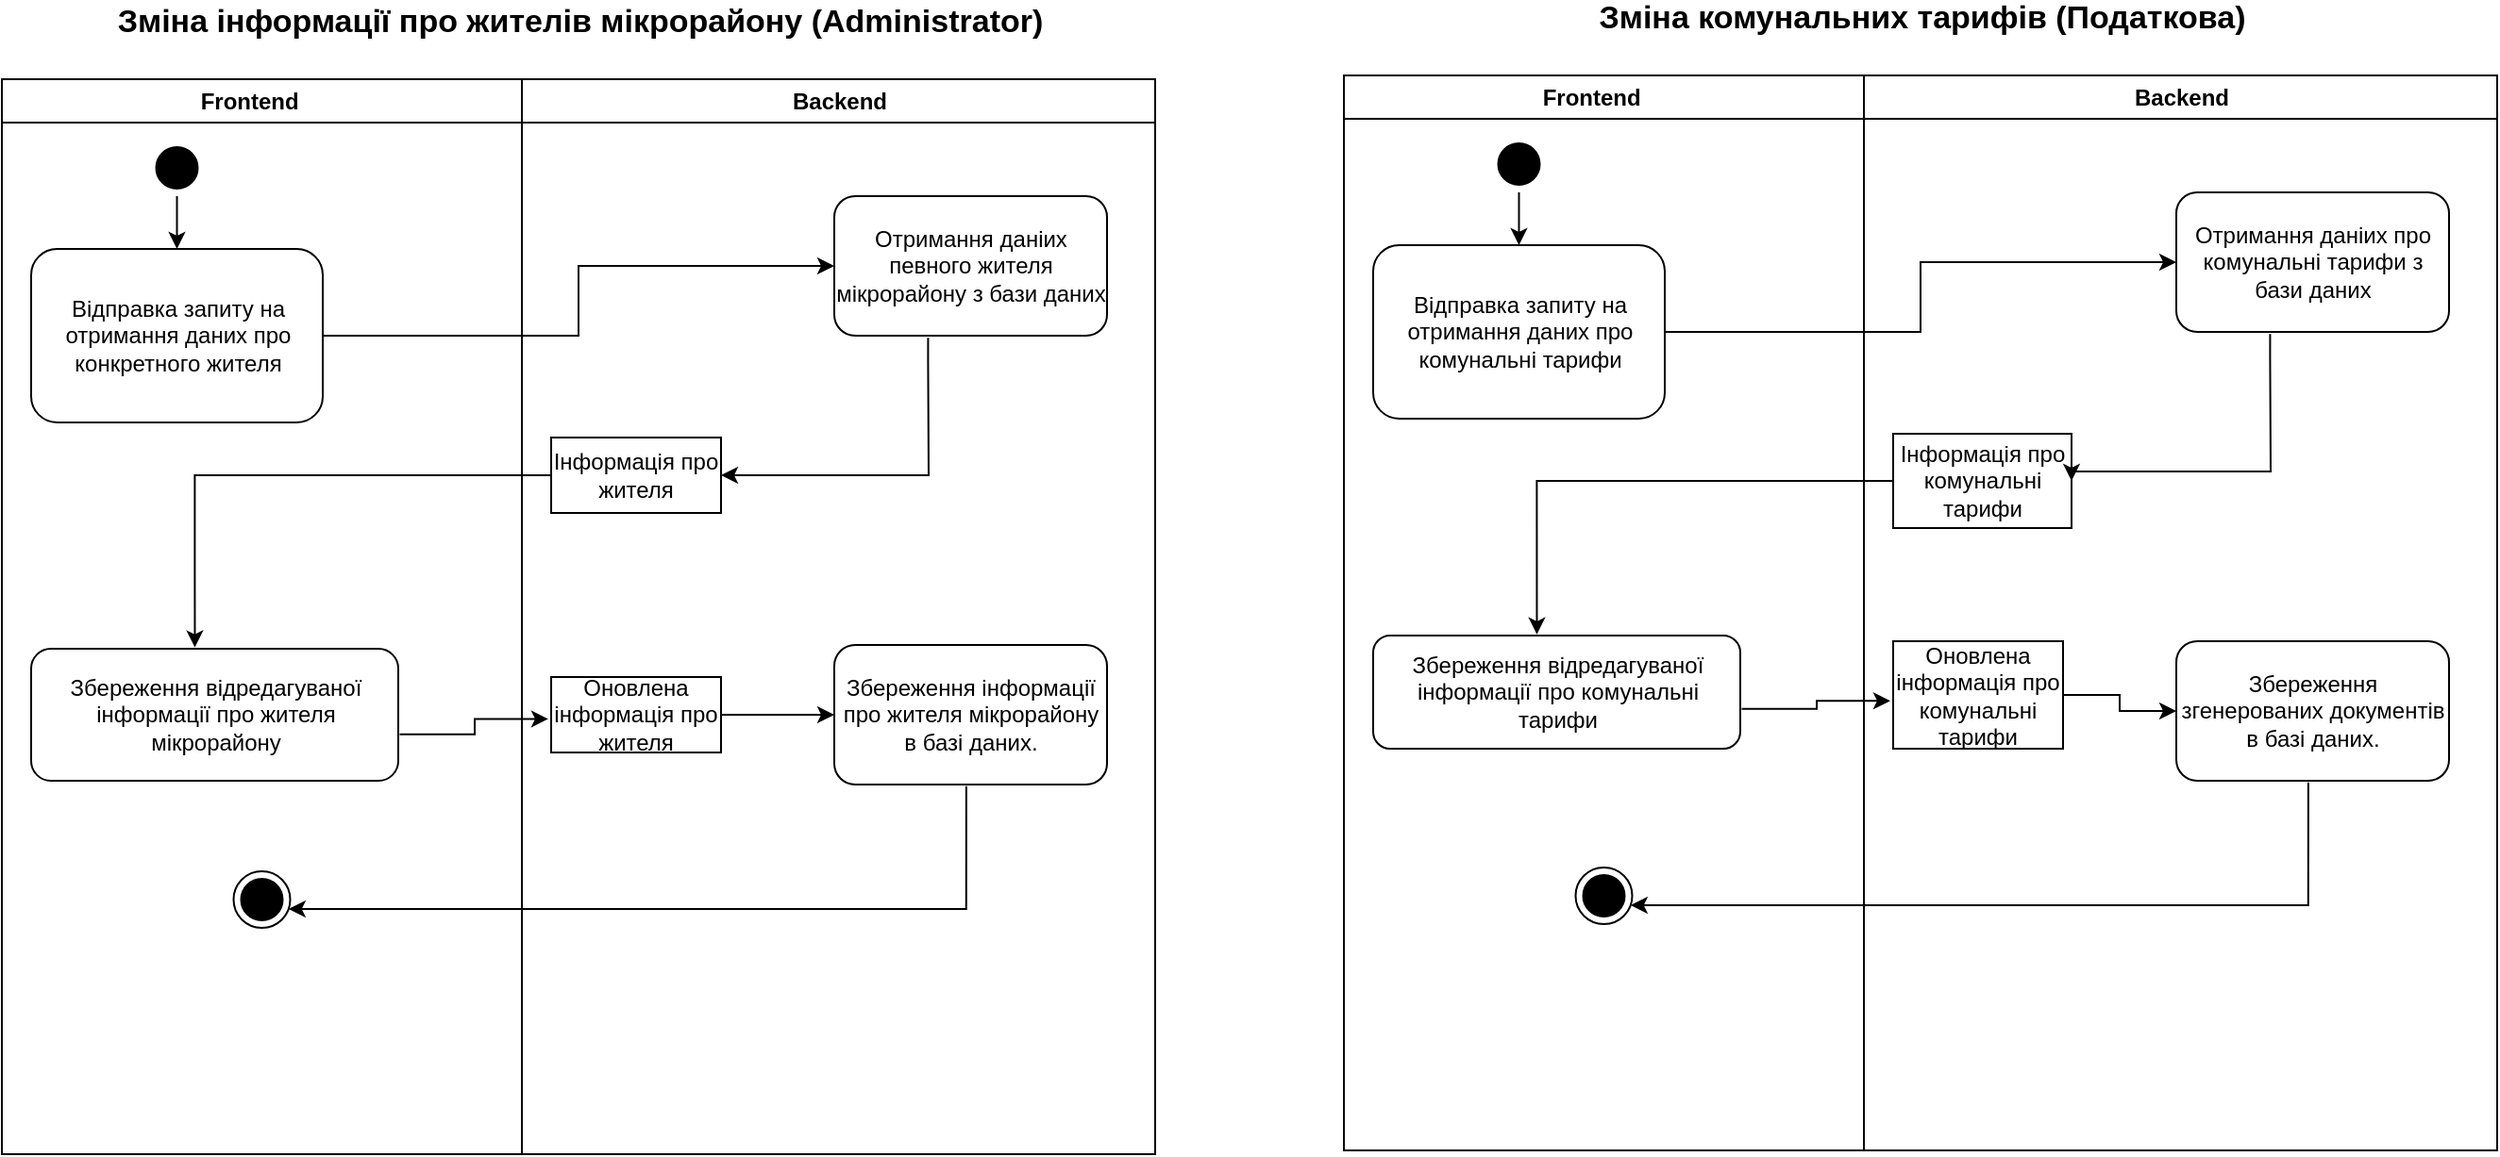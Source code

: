 <mxfile>
    <diagram name="Page-1" id="e7e014a7-5840-1c2e-5031-d8a46d1fe8dd">
        <mxGraphModel dx="1042" dy="604" grid="1" gridSize="10" guides="1" tooltips="1" connect="1" arrows="1" fold="1" page="1" pageScale="1" pageWidth="1169" pageHeight="826" background="none" math="0" shadow="0">
            <root>
                <mxCell id="0"/>
                <mxCell id="1" parent="0"/>
                <mxCell id="2" value="Frontend    " style="swimlane;whiteSpace=wrap;startSize=23;" parent="1" vertex="1">
                    <mxGeometry x="319" y="150" width="275.5" height="570" as="geometry"/>
                </mxCell>
                <mxCell id="3yE0dujbgpgNxI3G2Y4M-50" style="edgeStyle=orthogonalEdgeStyle;rounded=0;orthogonalLoop=1;jettySize=auto;html=1;exitX=0.5;exitY=1;exitDx=0;exitDy=0;entryX=0.5;entryY=0;entryDx=0;entryDy=0;" parent="2" source="5" target="3yE0dujbgpgNxI3G2Y4M-42" edge="1">
                    <mxGeometry relative="1" as="geometry"/>
                </mxCell>
                <mxCell id="5" value="" style="ellipse;shape=startState;fillColor=#000000;strokeColor=#000000;" parent="2" vertex="1">
                    <mxGeometry x="77.75" y="32" width="30" height="30" as="geometry"/>
                </mxCell>
                <mxCell id="3yE0dujbgpgNxI3G2Y4M-42" value="Відправка запиту на отримання даних про конкретного жителя" style="rounded=1;whiteSpace=wrap;html=1;" parent="2" vertex="1">
                    <mxGeometry x="15.5" y="90" width="154.5" height="92" as="geometry"/>
                </mxCell>
                <mxCell id="38" value="" style="ellipse;shape=endState;fillColor=#000000;strokeColor=#000000;" parent="2" vertex="1">
                    <mxGeometry x="122.75" y="420" width="30" height="30" as="geometry"/>
                </mxCell>
                <mxCell id="3yE0dujbgpgNxI3G2Y4M-48" value="Збереження відредагуваної інформації про жителя мікрорайону" style="rounded=1;whiteSpace=wrap;html=1;" parent="2" vertex="1">
                    <mxGeometry x="15.5" y="302" width="194.5" height="70" as="geometry"/>
                </mxCell>
                <mxCell id="4" value="Backend" style="swimlane;whiteSpace=wrap" parent="1" vertex="1">
                    <mxGeometry x="594.5" y="150" width="335.5" height="570" as="geometry"/>
                </mxCell>
                <mxCell id="3yE0dujbgpgNxI3G2Y4M-56" value="Збереження інформації про жителя мікрорайону в базі даних." style="rounded=1;whiteSpace=wrap;html=1;" parent="4" vertex="1">
                    <mxGeometry x="165.5" y="300" width="144.5" height="74" as="geometry"/>
                </mxCell>
                <mxCell id="3yE0dujbgpgNxI3G2Y4M-45" value="Отримання даніих певного жителя мікрорайону з бази даних" style="rounded=1;whiteSpace=wrap;html=1;" parent="4" vertex="1">
                    <mxGeometry x="165.5" y="62" width="144.5" height="74" as="geometry"/>
                </mxCell>
                <mxCell id="42" value="Інформація про жителя" style="rounded=0;whiteSpace=wrap;html=1;strokeColor=#000000;fontFamily=Helvetica;fontSize=12;fontColor=rgb(0, 0, 0);fillColor=#FFFFFF;gradientColor=none;" vertex="1" parent="4">
                    <mxGeometry x="15.5" y="190" width="90" height="40" as="geometry"/>
                </mxCell>
                <mxCell id="44" style="edgeStyle=orthogonalEdgeStyle;rounded=0;orthogonalLoop=1;jettySize=auto;html=1;entryX=1;entryY=0.5;entryDx=0;entryDy=0;exitX=0.344;exitY=1.015;exitDx=0;exitDy=0;exitPerimeter=0;" edge="1" parent="4" source="3yE0dujbgpgNxI3G2Y4M-45" target="42">
                    <mxGeometry relative="1" as="geometry">
                        <mxPoint x="225.5" y="150" as="sourcePoint"/>
                        <mxPoint x="135.5" y="260" as="targetPoint"/>
                        <Array as="points">
                            <mxPoint x="215.5" y="150"/>
                            <mxPoint x="215.5" y="150"/>
                            <mxPoint x="215.5" y="210"/>
                        </Array>
                    </mxGeometry>
                </mxCell>
                <mxCell id="40" value="Оновлена інформація про жителя" style="rounded=0;whiteSpace=wrap;html=1;strokeColor=#000000;fontFamily=Helvetica;fontSize=12;fontColor=rgb(0, 0, 0);fillColor=#FFFFFF;gradientColor=none;" vertex="1" parent="4">
                    <mxGeometry x="15.5" y="317" width="90" height="40" as="geometry"/>
                </mxCell>
                <mxCell id="3yE0dujbgpgNxI3G2Y4M-65" style="edgeStyle=orthogonalEdgeStyle;rounded=0;orthogonalLoop=1;jettySize=auto;html=1;entryX=0;entryY=0.5;entryDx=0;entryDy=0;fontFamily=Helvetica;fontSize=12;fontColor=rgb(0, 0, 0);startArrow=none;exitX=1;exitY=0.5;exitDx=0;exitDy=0;" parent="4" source="40" target="3yE0dujbgpgNxI3G2Y4M-56" edge="1">
                    <mxGeometry relative="1" as="geometry">
                        <mxPoint x="105.5" y="337" as="sourcePoint"/>
                    </mxGeometry>
                </mxCell>
                <mxCell id="3yE0dujbgpgNxI3G2Y4M-46" style="edgeStyle=orthogonalEdgeStyle;rounded=0;orthogonalLoop=1;jettySize=auto;html=1;entryX=0;entryY=0.5;entryDx=0;entryDy=0;exitX=1;exitY=0.5;exitDx=0;exitDy=0;" parent="1" source="3yE0dujbgpgNxI3G2Y4M-42" target="3yE0dujbgpgNxI3G2Y4M-45" edge="1">
                    <mxGeometry relative="1" as="geometry">
                        <mxPoint x="250" y="302" as="sourcePoint"/>
                    </mxGeometry>
                </mxCell>
                <mxCell id="3yE0dujbgpgNxI3G2Y4M-52" style="edgeStyle=orthogonalEdgeStyle;rounded=0;orthogonalLoop=1;jettySize=auto;html=1;exitX=0;exitY=0.5;exitDx=0;exitDy=0;entryX=0.446;entryY=-0.01;entryDx=0;entryDy=0;entryPerimeter=0;" parent="1" source="42" target="3yE0dujbgpgNxI3G2Y4M-48" edge="1">
                    <mxGeometry relative="1" as="geometry"/>
                </mxCell>
                <mxCell id="39" value="&lt;font style=&quot;font-size: 17px&quot;&gt;&lt;b&gt;Зміна інформації про жителів мікрорайону (Administrator)&lt;/b&gt;&lt;/font&gt;" style="text;html=1;align=center;verticalAlign=middle;resizable=0;points=[];autosize=1;strokeColor=none;fillColor=none;" vertex="1" parent="1">
                    <mxGeometry x="370" y="110" width="510" height="20" as="geometry"/>
                </mxCell>
                <mxCell id="46" style="edgeStyle=orthogonalEdgeStyle;rounded=0;orthogonalLoop=1;jettySize=auto;html=1;entryX=-0.017;entryY=0.555;entryDx=0;entryDy=0;fontFamily=Helvetica;fontSize=12;fontColor=rgb(0, 0, 0);startArrow=none;exitX=1.004;exitY=0.648;exitDx=0;exitDy=0;exitPerimeter=0;entryPerimeter=0;" edge="1" parent="1" source="3yE0dujbgpgNxI3G2Y4M-48" target="40">
                    <mxGeometry relative="1" as="geometry">
                        <mxPoint x="534.5" y="490" as="sourcePoint"/>
                        <mxPoint x="594.5" y="490" as="targetPoint"/>
                    </mxGeometry>
                </mxCell>
                <mxCell id="3yE0dujbgpgNxI3G2Y4M-78" style="edgeStyle=orthogonalEdgeStyle;rounded=0;orthogonalLoop=1;jettySize=auto;html=1;fontFamily=Helvetica;fontSize=12;fontColor=rgb(0, 0, 0);exitX=0.484;exitY=1.011;exitDx=0;exitDy=0;exitPerimeter=0;" parent="1" source="3yE0dujbgpgNxI3G2Y4M-56" target="38" edge="1">
                    <mxGeometry relative="1" as="geometry">
                        <mxPoint x="820" y="580" as="sourcePoint"/>
                        <Array as="points">
                            <mxPoint x="830" y="590"/>
                            <mxPoint x="464" y="590"/>
                        </Array>
                    </mxGeometry>
                </mxCell>
                <mxCell id="47" value="Frontend    " style="swimlane;whiteSpace=wrap;startSize=23;" vertex="1" parent="1">
                    <mxGeometry x="1030" y="148" width="275.5" height="570" as="geometry"/>
                </mxCell>
                <mxCell id="48" style="edgeStyle=orthogonalEdgeStyle;rounded=0;orthogonalLoop=1;jettySize=auto;html=1;exitX=0.5;exitY=1;exitDx=0;exitDy=0;entryX=0.5;entryY=0;entryDx=0;entryDy=0;" edge="1" parent="47" source="49" target="50">
                    <mxGeometry relative="1" as="geometry"/>
                </mxCell>
                <mxCell id="49" value="" style="ellipse;shape=startState;fillColor=#000000;strokeColor=#000000;" vertex="1" parent="47">
                    <mxGeometry x="77.75" y="32" width="30" height="30" as="geometry"/>
                </mxCell>
                <mxCell id="50" value="Відправка запиту на отримання даних про комунальні тарифи" style="rounded=1;whiteSpace=wrap;html=1;" vertex="1" parent="47">
                    <mxGeometry x="15.5" y="90" width="154.5" height="92" as="geometry"/>
                </mxCell>
                <mxCell id="51" value="" style="ellipse;shape=endState;fillColor=#000000;strokeColor=#000000;" vertex="1" parent="47">
                    <mxGeometry x="122.75" y="420" width="30" height="30" as="geometry"/>
                </mxCell>
                <mxCell id="52" value="Збереження відредагуваної інформації про комунальні тарифи" style="rounded=1;whiteSpace=wrap;html=1;" vertex="1" parent="47">
                    <mxGeometry x="15.5" y="297" width="194.5" height="60" as="geometry"/>
                </mxCell>
                <mxCell id="53" value="Backend" style="swimlane;whiteSpace=wrap" vertex="1" parent="1">
                    <mxGeometry x="1305.5" y="148" width="335.5" height="570" as="geometry"/>
                </mxCell>
                <mxCell id="54" value="Збереження згенерованих документів в базі даних." style="rounded=1;whiteSpace=wrap;html=1;" vertex="1" parent="53">
                    <mxGeometry x="165.5" y="300" width="144.5" height="74" as="geometry"/>
                </mxCell>
                <mxCell id="55" value="Отримання даніих про комунальні тарифи&amp;nbsp;з бази даних" style="rounded=1;whiteSpace=wrap;html=1;" vertex="1" parent="53">
                    <mxGeometry x="165.5" y="62" width="144.5" height="74" as="geometry"/>
                </mxCell>
                <mxCell id="56" value="Інформація про комунальні тарифи" style="rounded=0;whiteSpace=wrap;html=1;strokeColor=#000000;fontFamily=Helvetica;fontSize=12;fontColor=rgb(0, 0, 0);fillColor=#FFFFFF;gradientColor=none;" vertex="1" parent="53">
                    <mxGeometry x="15.5" y="190" width="94.5" height="50" as="geometry"/>
                </mxCell>
                <mxCell id="57" style="edgeStyle=orthogonalEdgeStyle;rounded=0;orthogonalLoop=1;jettySize=auto;html=1;entryX=1;entryY=0.5;entryDx=0;entryDy=0;exitX=0.344;exitY=1.015;exitDx=0;exitDy=0;exitPerimeter=0;" edge="1" parent="53" source="55" target="56">
                    <mxGeometry relative="1" as="geometry">
                        <mxPoint x="225.5" y="150" as="sourcePoint"/>
                        <mxPoint x="135.5" y="260" as="targetPoint"/>
                        <Array as="points">
                            <mxPoint x="215.5" y="150"/>
                            <mxPoint x="215.5" y="150"/>
                            <mxPoint x="215.5" y="210"/>
                        </Array>
                    </mxGeometry>
                </mxCell>
                <mxCell id="58" value="Оновлена інформація про комунальні тарифи" style="rounded=0;whiteSpace=wrap;html=1;strokeColor=#000000;fontFamily=Helvetica;fontSize=12;fontColor=rgb(0, 0, 0);fillColor=#FFFFFF;gradientColor=none;" vertex="1" parent="53">
                    <mxGeometry x="15.5" y="300" width="90" height="57" as="geometry"/>
                </mxCell>
                <mxCell id="59" style="edgeStyle=orthogonalEdgeStyle;rounded=0;orthogonalLoop=1;jettySize=auto;html=1;entryX=0;entryY=0.5;entryDx=0;entryDy=0;fontFamily=Helvetica;fontSize=12;fontColor=rgb(0, 0, 0);startArrow=none;exitX=1;exitY=0.5;exitDx=0;exitDy=0;" edge="1" parent="53" source="58" target="54">
                    <mxGeometry relative="1" as="geometry">
                        <mxPoint x="105.5" y="337" as="sourcePoint"/>
                    </mxGeometry>
                </mxCell>
                <mxCell id="60" style="edgeStyle=orthogonalEdgeStyle;rounded=0;orthogonalLoop=1;jettySize=auto;html=1;entryX=0;entryY=0.5;entryDx=0;entryDy=0;exitX=1;exitY=0.5;exitDx=0;exitDy=0;" edge="1" parent="1" source="50" target="55">
                    <mxGeometry relative="1" as="geometry">
                        <mxPoint x="961" y="300" as="sourcePoint"/>
                    </mxGeometry>
                </mxCell>
                <mxCell id="61" style="edgeStyle=orthogonalEdgeStyle;rounded=0;orthogonalLoop=1;jettySize=auto;html=1;exitX=0;exitY=0.5;exitDx=0;exitDy=0;entryX=0.446;entryY=-0.01;entryDx=0;entryDy=0;entryPerimeter=0;" edge="1" parent="1" source="56" target="52">
                    <mxGeometry relative="1" as="geometry"/>
                </mxCell>
                <mxCell id="62" value="&lt;font style=&quot;font-size: 17px&quot;&gt;&lt;b&gt;Зміна комунальних тарифів (Податкова)&lt;/b&gt;&lt;/font&gt;" style="text;html=1;align=center;verticalAlign=middle;resizable=0;points=[];autosize=1;strokeColor=none;fillColor=none;" vertex="1" parent="1">
                    <mxGeometry x="1156" y="108" width="360" height="20" as="geometry"/>
                </mxCell>
                <mxCell id="63" style="edgeStyle=orthogonalEdgeStyle;rounded=0;orthogonalLoop=1;jettySize=auto;html=1;entryX=-0.017;entryY=0.555;entryDx=0;entryDy=0;fontFamily=Helvetica;fontSize=12;fontColor=rgb(0, 0, 0);startArrow=none;exitX=1.004;exitY=0.648;exitDx=0;exitDy=0;exitPerimeter=0;entryPerimeter=0;" edge="1" parent="1" source="52" target="58">
                    <mxGeometry relative="1" as="geometry">
                        <mxPoint x="1245.5" y="488" as="sourcePoint"/>
                        <mxPoint x="1305.5" y="488" as="targetPoint"/>
                    </mxGeometry>
                </mxCell>
                <mxCell id="64" style="edgeStyle=orthogonalEdgeStyle;rounded=0;orthogonalLoop=1;jettySize=auto;html=1;fontFamily=Helvetica;fontSize=12;fontColor=rgb(0, 0, 0);exitX=0.484;exitY=1.011;exitDx=0;exitDy=0;exitPerimeter=0;" edge="1" parent="1" source="54" target="51">
                    <mxGeometry relative="1" as="geometry">
                        <mxPoint x="1531" y="578" as="sourcePoint"/>
                        <Array as="points">
                            <mxPoint x="1541" y="588"/>
                            <mxPoint x="1175" y="588"/>
                        </Array>
                    </mxGeometry>
                </mxCell>
            </root>
        </mxGraphModel>
    </diagram>
</mxfile>